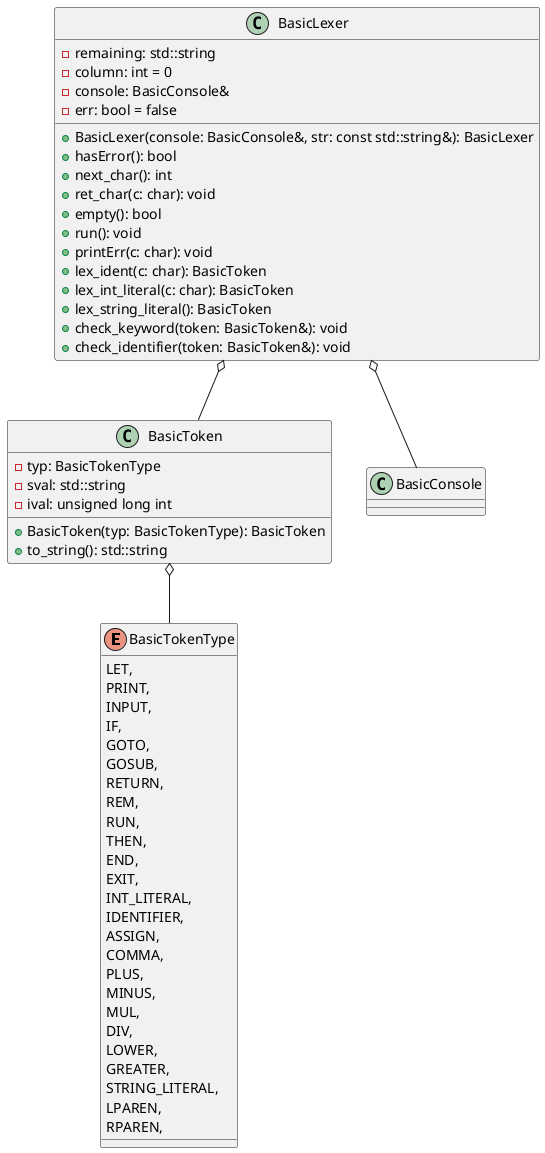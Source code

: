 @startuml Lexer classes
enum BasicTokenType {
    LET,
    PRINT,
    INPUT,
    IF,
    GOTO,
    GOSUB,
    RETURN,
    REM,
    RUN,
    THEN,
    END,
    EXIT,
    INT_LITERAL,
    IDENTIFIER,
    ASSIGN,
    COMMA,
    PLUS,
    MINUS,
    MUL,
    DIV,
    LOWER,
    GREATER,
    STRING_LITERAL,
    LPAREN,
    RPAREN,
}

class BasicToken {
    - typ: BasicTokenType
    - sval: std::string
    - ival: unsigned long int
    + BasicToken(typ: BasicTokenType): BasicToken
    + to_string(): std::string
}

class BasicLexer {
    - remaining: std::string
    - column: int = 0
    'console for error reporting
    - console: BasicConsole&
    - err: bool = false
    + BasicLexer(console: BasicConsole&, str: const std::string&): BasicLexer
    + hasError(): bool
    + next_char(): int
    + ret_char(c: char): void
    + empty(): bool
    + run(): void
    + printErr(c: char): void
    + lex_ident(c: char): BasicToken
    + lex_int_literal(c: char): BasicToken
    + lex_string_literal(): BasicToken
    + check_keyword(token: BasicToken&): void
    + check_identifier(token: BasicToken&): void
}

BasicToken o-- BasicTokenType
BasicLexer o-- BasicConsole
BasicLexer o-- BasicToken

@enduml
